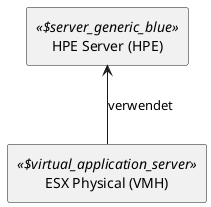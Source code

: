 @startuml


skinparam monochrome true
skinparam componentStyle uml2



show stereotype

rectangle HPE__F_Server__F___N_HPE__O_ as "HPE Server (HPE)" <<$server_generic_blue>> {
}

rectangle ESX__F_Physical__F___N_VMH__O_ as "ESX Physical (VMH)" <<$virtual_application_server>> {
}
ESX__F_Physical__F___N_VMH__O_ -up-> HPE__F_Server__F___N_HPE__O_ : verwendet

' Begin Protected Region [[layouting]]

' End Protected Region   [[layouting]]

@enduml
' Actifsource ID=[dc5bfacd-eaac-11e8-88d3-bfc6b992bdec,fac18ba3-0e19-11e9-8b4c-f9aec93d8b56,Hash]

